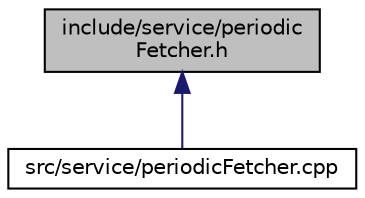 digraph "include/service/periodicFetcher.h"
{
 // LATEX_PDF_SIZE
  edge [fontname="Helvetica",fontsize="10",labelfontname="Helvetica",labelfontsize="10"];
  node [fontname="Helvetica",fontsize="10",shape=record];
  Node1 [label="include/service/periodic\lFetcher.h",height=0.2,width=0.4,color="black", fillcolor="grey75", style="filled", fontcolor="black",tooltip="Provides the PeriodicFetcher class for periodic data fetching and processing."];
  Node1 -> Node2 [dir="back",color="midnightblue",fontsize="10",style="solid"];
  Node2 [label="src/service/periodicFetcher.cpp",height=0.2,width=0.4,color="black", fillcolor="white", style="filled",URL="$periodicFetcher_8cpp.html",tooltip=" "];
}
